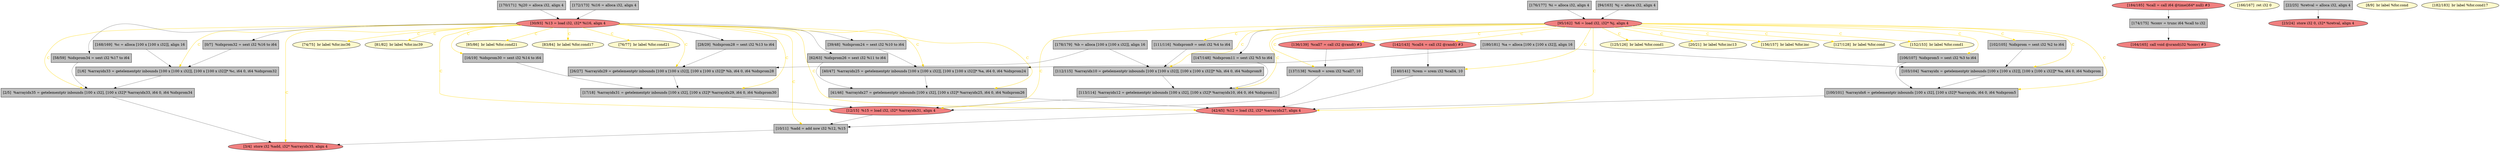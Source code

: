 
digraph G {


node255 [fillcolor=grey,label="[180/181]  %a = alloca [100 x [100 x i32]], align 16",shape=rectangle,style=filled ]
node254 [fillcolor=grey,label="[1/6]  %arrayidx33 = getelementptr inbounds [100 x [100 x i32]], [100 x [100 x i32]]* %c, i64 0, i64 %idxprom32",shape=rectangle,style=filled ]
node253 [fillcolor=grey,label="[140/141]  %rem = srem i32 %call4, 10",shape=rectangle,style=filled ]
node251 [fillcolor=grey,label="[176/177]  %i = alloca i32, align 4",shape=rectangle,style=filled ]
node246 [fillcolor=lightcoral,label="[136/139]  %call7 = call i32 @rand() #3",shape=ellipse,style=filled ]
node245 [fillcolor=grey,label="[94/163]  %j = alloca i32, align 4",shape=rectangle,style=filled ]
node244 [fillcolor=lemonchiffon,label="[74/75]  br label %for.inc36",shape=ellipse,style=filled ]
node243 [fillcolor=lemonchiffon,label="[81/82]  br label %for.inc39",shape=ellipse,style=filled ]
node241 [fillcolor=lightcoral,label="[184/185]  %call = call i64 @time(i64* null) #3",shape=ellipse,style=filled ]
node240 [fillcolor=grey,label="[41/46]  %arrayidx27 = getelementptr inbounds [100 x i32], [100 x i32]* %arrayidx25, i64 0, i64 %idxprom26",shape=rectangle,style=filled ]
node239 [fillcolor=lightcoral,label="[95/162]  %6 = load i32, i32* %j, align 4",shape=ellipse,style=filled ]
node237 [fillcolor=lightcoral,label="[30/93]  %13 = load i32, i32* %i16, align 4",shape=ellipse,style=filled ]
node205 [fillcolor=grey,label="[106/107]  %idxprom5 = sext i32 %3 to i64",shape=rectangle,style=filled ]
node238 [fillcolor=lightcoral,label="[12/15]  %15 = load i32, i32* %arrayidx31, align 4",shape=ellipse,style=filled ]
node214 [fillcolor=lemonchiffon,label="[166/167]  ret i32 0",shape=ellipse,style=filled ]
node201 [fillcolor=lemonchiffon,label="[85/86]  br label %for.cond21",shape=ellipse,style=filled ]
node215 [fillcolor=grey,label="[168/169]  %c = alloca [100 x [100 x i32]], align 16",shape=rectangle,style=filled ]
node252 [fillcolor=lightcoral,label="[3/4]  store i32 %add, i32* %arrayidx35, align 4",shape=ellipse,style=filled ]
node222 [fillcolor=grey,label="[2/5]  %arrayidx35 = getelementptr inbounds [100 x i32], [100 x i32]* %arrayidx33, i64 0, i64 %idxprom34",shape=rectangle,style=filled ]
node212 [fillcolor=lemonchiffon,label="[125/126]  br label %for.cond1",shape=ellipse,style=filled ]
node213 [fillcolor=lightcoral,label="[164/165]  call void @srand(i32 %conv) #3",shape=ellipse,style=filled ]
node230 [fillcolor=grey,label="[16/19]  %idxprom30 = sext i32 %14 to i64",shape=rectangle,style=filled ]
node211 [fillcolor=grey,label="[170/171]  %j20 = alloca i32, align 4",shape=rectangle,style=filled ]
node226 [fillcolor=lemonchiffon,label="[20/21]  br label %for.inc13",shape=ellipse,style=filled ]
node228 [fillcolor=grey,label="[0/7]  %idxprom32 = sext i32 %16 to i64",shape=rectangle,style=filled ]
node207 [fillcolor=grey,label="[112/115]  %arrayidx10 = getelementptr inbounds [100 x [100 x i32]], [100 x [100 x i32]]* %b, i64 0, i64 %idxprom9",shape=rectangle,style=filled ]
node242 [fillcolor=grey,label="[28/29]  %idxprom28 = sext i32 %13 to i64",shape=rectangle,style=filled ]
node208 [fillcolor=grey,label="[113/114]  %arrayidx12 = getelementptr inbounds [100 x i32], [100 x i32]* %arrayidx10, i64 0, i64 %idxprom11",shape=rectangle,style=filled ]
node202 [fillcolor=grey,label="[62/63]  %idxprom26 = sext i32 %11 to i64",shape=rectangle,style=filled ]
node249 [fillcolor=grey,label="[174/175]  %conv = trunc i64 %call to i32",shape=rectangle,style=filled ]
node203 [fillcolor=grey,label="[100/101]  %arrayidx6 = getelementptr inbounds [100 x i32], [100 x i32]* %arrayidx, i64 0, i64 %idxprom5",shape=rectangle,style=filled ]
node235 [fillcolor=grey,label="[17/18]  %arrayidx31 = getelementptr inbounds [100 x i32], [100 x i32]* %arrayidx29, i64 0, i64 %idxprom30",shape=rectangle,style=filled ]
node206 [fillcolor=lemonchiffon,label="[156/157]  br label %for.inc",shape=ellipse,style=filled ]
node216 [fillcolor=lemonchiffon,label="[127/128]  br label %for.cond",shape=ellipse,style=filled ]
node204 [fillcolor=grey,label="[102/105]  %idxprom = sext i32 %2 to i64",shape=rectangle,style=filled ]
node217 [fillcolor=grey,label="[137/138]  %rem8 = srem i32 %call7, 10",shape=rectangle,style=filled ]
node218 [fillcolor=grey,label="[178/179]  %b = alloca [100 x [100 x i32]], align 16",shape=rectangle,style=filled ]
node220 [fillcolor=grey,label="[58/59]  %idxprom34 = sext i32 %17 to i64",shape=rectangle,style=filled ]
node248 [fillcolor=lightcoral,label="[142/143]  %call4 = call i32 @rand() #3",shape=ellipse,style=filled ]
node221 [fillcolor=lightcoral,label="[42/45]  %12 = load i32, i32* %arrayidx27, align 4",shape=ellipse,style=filled ]
node223 [fillcolor=lightcoral,label="[23/24]  store i32 0, i32* %retval, align 4",shape=ellipse,style=filled ]
node224 [fillcolor=grey,label="[39/48]  %idxprom24 = sext i32 %10 to i64",shape=rectangle,style=filled ]
node225 [fillcolor=grey,label="[22/25]  %retval = alloca i32, align 4",shape=rectangle,style=filled ]
node250 [fillcolor=lemonchiffon,label="[83/84]  br label %for.cond17",shape=ellipse,style=filled ]
node247 [fillcolor=grey,label="[172/173]  %i16 = alloca i32, align 4",shape=rectangle,style=filled ]
node227 [fillcolor=lemonchiffon,label="[76/77]  br label %for.cond21",shape=ellipse,style=filled ]
node229 [fillcolor=grey,label="[26/27]  %arrayidx29 = getelementptr inbounds [100 x [100 x i32]], [100 x [100 x i32]]* %b, i64 0, i64 %idxprom28",shape=rectangle,style=filled ]
node219 [fillcolor=grey,label="[147/148]  %idxprom11 = sext i32 %5 to i64",shape=rectangle,style=filled ]
node231 [fillcolor=lemonchiffon,label="[8/9]  br label %for.cond",shape=ellipse,style=filled ]
node210 [fillcolor=grey,label="[103/104]  %arrayidx = getelementptr inbounds [100 x [100 x i32]], [100 x [100 x i32]]* %a, i64 0, i64 %idxprom",shape=rectangle,style=filled ]
node232 [fillcolor=grey,label="[40/47]  %arrayidx25 = getelementptr inbounds [100 x [100 x i32]], [100 x [100 x i32]]* %a, i64 0, i64 %idxprom24",shape=rectangle,style=filled ]
node209 [fillcolor=grey,label="[111/116]  %idxprom9 = sext i32 %4 to i64",shape=rectangle,style=filled ]
node234 [fillcolor=grey,label="[10/11]  %add = add nsw i32 %12, %15",shape=rectangle,style=filled ]
node233 [fillcolor=lemonchiffon,label="[152/153]  br label %for.cond1",shape=ellipse,style=filled ]
node236 [fillcolor=lemonchiffon,label="[182/183]  br label %for.cond17",shape=ellipse,style=filled ]

node203->node221 [style=solid,color=black,label="",penwidth=0.5,fontcolor=black ]
node237->node230 [style=solid,color=gold,label="C",penwidth=1.0,fontcolor=gold ]
node237->node238 [style=solid,color=gold,label="C",penwidth=1.0,fontcolor=gold ]
node218->node207 [style=solid,color=black,label="",penwidth=0.5,fontcolor=black ]
node239->node221 [style=solid,color=gold,label="C",penwidth=1.0,fontcolor=gold ]
node222->node252 [style=solid,color=black,label="",penwidth=0.5,fontcolor=black ]
node237->node252 [style=solid,color=gold,label="C",penwidth=1.0,fontcolor=gold ]
node205->node203 [style=solid,color=black,label="",penwidth=0.5,fontcolor=black ]
node228->node254 [style=solid,color=black,label="",penwidth=0.5,fontcolor=black ]
node221->node234 [style=solid,color=black,label="",penwidth=0.5,fontcolor=black ]
node237->node244 [style=solid,color=gold,label="C",penwidth=1.0,fontcolor=gold ]
node239->node233 [style=solid,color=gold,label="C",penwidth=1.0,fontcolor=gold ]
node237->node228 [style=solid,color=black,label="",penwidth=0.5,fontcolor=black ]
node237->node221 [style=solid,color=gold,label="C",penwidth=1.0,fontcolor=gold ]
node239->node205 [style=solid,color=gold,label="C",penwidth=1.0,fontcolor=gold ]
node240->node221 [style=solid,color=black,label="",penwidth=0.5,fontcolor=black ]
node237->node234 [style=solid,color=gold,label="C",penwidth=1.0,fontcolor=gold ]
node234->node252 [style=solid,color=black,label="",penwidth=0.5,fontcolor=black ]
node242->node229 [style=solid,color=black,label="",penwidth=0.5,fontcolor=black ]
node239->node204 [style=solid,color=gold,label="C",penwidth=1.0,fontcolor=gold ]
node245->node239 [style=solid,color=black,label="",penwidth=0.5,fontcolor=black ]
node224->node232 [style=solid,color=black,label="",penwidth=0.5,fontcolor=black ]
node239->node210 [style=solid,color=gold,label="C",penwidth=1.0,fontcolor=gold ]
node207->node208 [style=solid,color=black,label="",penwidth=0.5,fontcolor=black ]
node239->node217 [style=solid,color=gold,label="C",penwidth=1.0,fontcolor=gold ]
node239->node206 [style=solid,color=gold,label="C",penwidth=1.0,fontcolor=gold ]
node237->node232 [style=solid,color=gold,label="C",penwidth=1.0,fontcolor=gold ]
node237->node242 [style=solid,color=black,label="",penwidth=0.5,fontcolor=black ]
node211->node237 [style=solid,color=black,label="",penwidth=0.5,fontcolor=black ]
node253->node221 [style=solid,color=black,label="",penwidth=0.5,fontcolor=black ]
node239->node246 [style=solid,color=gold,label="C",penwidth=1.0,fontcolor=gold ]
node239->node238 [style=solid,color=gold,label="C",penwidth=1.0,fontcolor=gold ]
node239->node209 [style=solid,color=gold,label="C",penwidth=1.0,fontcolor=gold ]
node239->node203 [style=solid,color=gold,label="C",penwidth=1.0,fontcolor=gold ]
node248->node253 [style=solid,color=black,label="",penwidth=0.5,fontcolor=black ]
node209->node207 [style=solid,color=black,label="",penwidth=0.5,fontcolor=black ]
node239->node219 [style=solid,color=black,label="",penwidth=0.5,fontcolor=black ]
node220->node222 [style=solid,color=black,label="",penwidth=0.5,fontcolor=black ]
node230->node235 [style=solid,color=black,label="",penwidth=0.5,fontcolor=black ]
node237->node224 [style=solid,color=black,label="",penwidth=0.5,fontcolor=black ]
node239->node226 [style=solid,color=gold,label="C",penwidth=1.0,fontcolor=gold ]
node239->node207 [style=solid,color=gold,label="C",penwidth=1.0,fontcolor=gold ]
node239->node212 [style=solid,color=gold,label="C",penwidth=1.0,fontcolor=gold ]
node210->node203 [style=solid,color=black,label="",penwidth=0.5,fontcolor=black ]
node255->node210 [style=solid,color=black,label="",penwidth=0.5,fontcolor=black ]
node237->node229 [style=solid,color=gold,label="C",penwidth=1.0,fontcolor=gold ]
node237->node227 [style=solid,color=gold,label="C",penwidth=1.0,fontcolor=gold ]
node218->node229 [style=solid,color=black,label="",penwidth=0.5,fontcolor=black ]
node249->node213 [style=solid,color=black,label="",penwidth=0.5,fontcolor=black ]
node239->node216 [style=solid,color=gold,label="C",penwidth=1.0,fontcolor=gold ]
node235->node238 [style=solid,color=black,label="",penwidth=0.5,fontcolor=black ]
node238->node234 [style=solid,color=black,label="",penwidth=0.5,fontcolor=black ]
node247->node237 [style=solid,color=black,label="",penwidth=0.5,fontcolor=black ]
node229->node235 [style=solid,color=black,label="",penwidth=0.5,fontcolor=black ]
node246->node217 [style=solid,color=black,label="",penwidth=0.5,fontcolor=black ]
node204->node210 [style=solid,color=black,label="",penwidth=0.5,fontcolor=black ]
node255->node232 [style=solid,color=black,label="",penwidth=0.5,fontcolor=black ]
node219->node208 [style=solid,color=black,label="",penwidth=0.5,fontcolor=black ]
node239->node208 [style=solid,color=gold,label="C",penwidth=1.0,fontcolor=gold ]
node254->node222 [style=solid,color=black,label="",penwidth=0.5,fontcolor=black ]
node202->node240 [style=solid,color=black,label="",penwidth=0.5,fontcolor=black ]
node239->node253 [style=solid,color=gold,label="C",penwidth=1.0,fontcolor=gold ]
node237->node250 [style=solid,color=gold,label="C",penwidth=1.0,fontcolor=gold ]
node239->node248 [style=solid,color=gold,label="C",penwidth=1.0,fontcolor=gold ]
node237->node243 [style=solid,color=gold,label="C",penwidth=1.0,fontcolor=gold ]
node225->node223 [style=solid,color=black,label="",penwidth=0.5,fontcolor=black ]
node237->node254 [style=solid,color=gold,label="C",penwidth=1.0,fontcolor=gold ]
node215->node254 [style=solid,color=black,label="",penwidth=0.5,fontcolor=black ]
node237->node240 [style=solid,color=gold,label="C",penwidth=1.0,fontcolor=gold ]
node237->node235 [style=solid,color=gold,label="C",penwidth=1.0,fontcolor=gold ]
node237->node202 [style=solid,color=black,label="",penwidth=0.5,fontcolor=black ]
node237->node201 [style=solid,color=gold,label="C",penwidth=1.0,fontcolor=gold ]
node237->node220 [style=solid,color=black,label="",penwidth=0.5,fontcolor=black ]
node237->node222 [style=solid,color=gold,label="C",penwidth=1.0,fontcolor=gold ]
node241->node249 [style=solid,color=black,label="",penwidth=0.5,fontcolor=black ]
node251->node239 [style=solid,color=black,label="",penwidth=0.5,fontcolor=black ]
node232->node240 [style=solid,color=black,label="",penwidth=0.5,fontcolor=black ]
node217->node238 [style=solid,color=black,label="",penwidth=0.5,fontcolor=black ]
node208->node238 [style=solid,color=black,label="",penwidth=0.5,fontcolor=black ]


}
